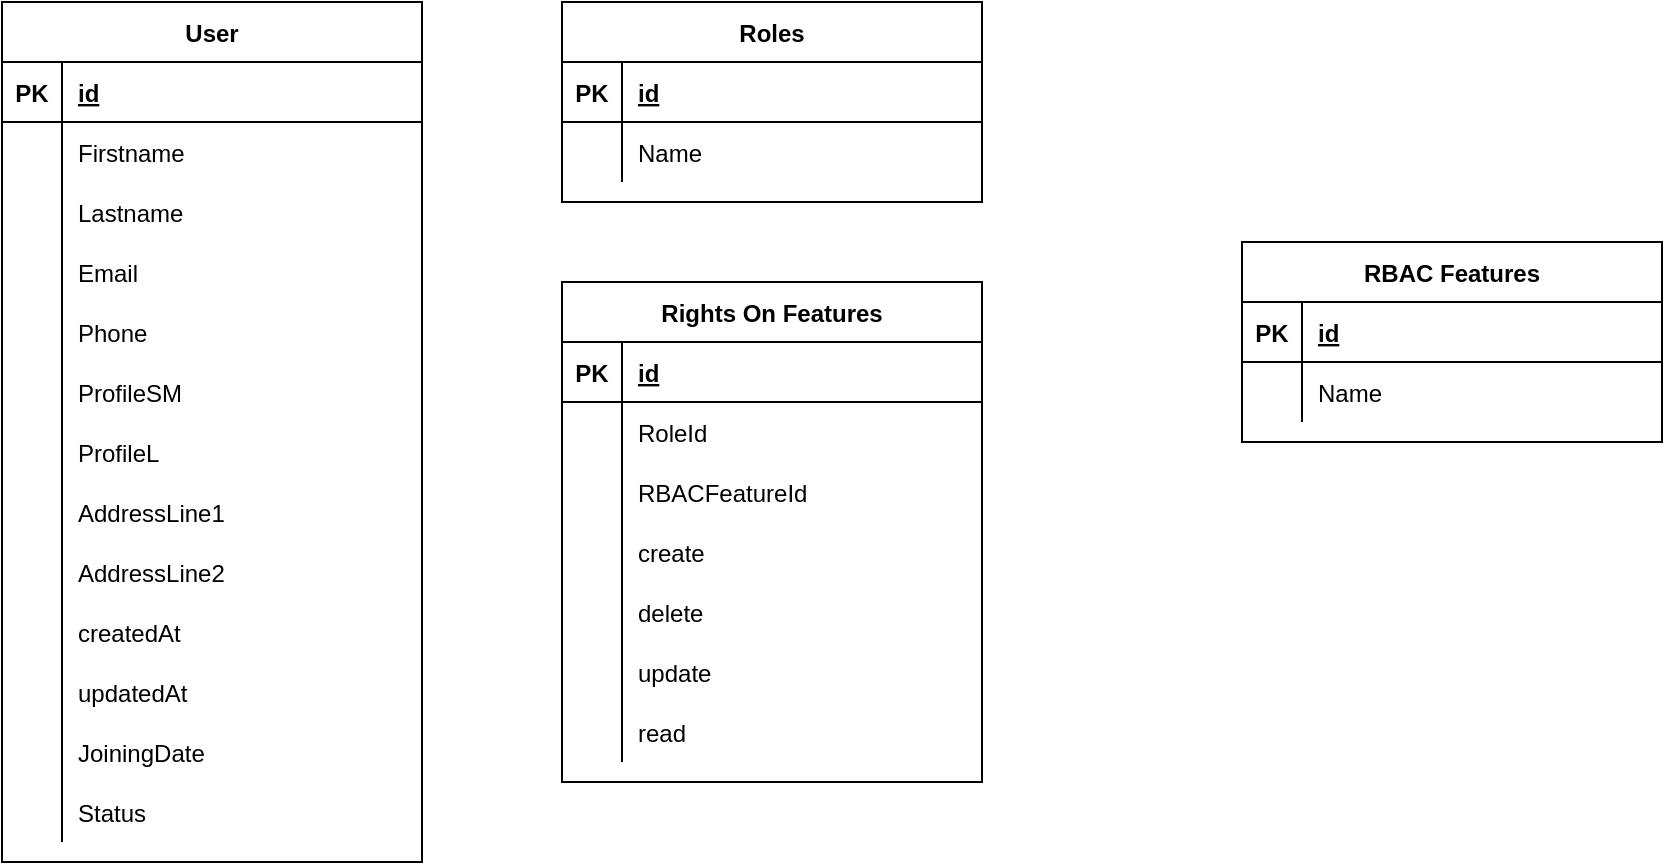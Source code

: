 <mxfile version="13.6.4" type="github">
  <diagram id="mRNJBiH1zSB1VjhKuQjT" name="Page-1">
    <mxGraphModel dx="1422" dy="883" grid="1" gridSize="10" guides="1" tooltips="1" connect="1" arrows="1" fold="1" page="1" pageScale="1" pageWidth="1169" pageHeight="827" math="0" shadow="0">
      <root>
        <mxCell id="0" />
        <mxCell id="1" parent="0" />
        <mxCell id="18IC8A5sWtlLV8zkM78y-1" value="User" style="shape=table;startSize=30;container=1;collapsible=1;childLayout=tableLayout;fixedRows=1;rowLines=0;fontStyle=1;align=center;resizeLast=1;" vertex="1" parent="1">
          <mxGeometry x="50" y="30" width="210" height="430" as="geometry">
            <mxRectangle x="50" y="30" width="60" height="30" as="alternateBounds" />
          </mxGeometry>
        </mxCell>
        <mxCell id="18IC8A5sWtlLV8zkM78y-2" value="" style="shape=partialRectangle;collapsible=0;dropTarget=0;pointerEvents=0;fillColor=none;top=0;left=0;bottom=1;right=0;points=[[0,0.5],[1,0.5]];portConstraint=eastwest;" vertex="1" parent="18IC8A5sWtlLV8zkM78y-1">
          <mxGeometry y="30" width="210" height="30" as="geometry" />
        </mxCell>
        <mxCell id="18IC8A5sWtlLV8zkM78y-3" value="PK" style="shape=partialRectangle;connectable=0;fillColor=none;top=0;left=0;bottom=0;right=0;fontStyle=1;overflow=hidden;" vertex="1" parent="18IC8A5sWtlLV8zkM78y-2">
          <mxGeometry width="30" height="30" as="geometry" />
        </mxCell>
        <mxCell id="18IC8A5sWtlLV8zkM78y-4" value="id" style="shape=partialRectangle;connectable=0;fillColor=none;top=0;left=0;bottom=0;right=0;align=left;spacingLeft=6;fontStyle=5;overflow=hidden;" vertex="1" parent="18IC8A5sWtlLV8zkM78y-2">
          <mxGeometry x="30" width="180" height="30" as="geometry" />
        </mxCell>
        <mxCell id="18IC8A5sWtlLV8zkM78y-5" value="" style="shape=partialRectangle;collapsible=0;dropTarget=0;pointerEvents=0;fillColor=none;top=0;left=0;bottom=0;right=0;points=[[0,0.5],[1,0.5]];portConstraint=eastwest;" vertex="1" parent="18IC8A5sWtlLV8zkM78y-1">
          <mxGeometry y="60" width="210" height="30" as="geometry" />
        </mxCell>
        <mxCell id="18IC8A5sWtlLV8zkM78y-6" value="" style="shape=partialRectangle;connectable=0;fillColor=none;top=0;left=0;bottom=0;right=0;editable=1;overflow=hidden;" vertex="1" parent="18IC8A5sWtlLV8zkM78y-5">
          <mxGeometry width="30" height="30" as="geometry" />
        </mxCell>
        <mxCell id="18IC8A5sWtlLV8zkM78y-7" value="Firstname" style="shape=partialRectangle;connectable=0;fillColor=none;top=0;left=0;bottom=0;right=0;align=left;spacingLeft=6;overflow=hidden;" vertex="1" parent="18IC8A5sWtlLV8zkM78y-5">
          <mxGeometry x="30" width="180" height="30" as="geometry" />
        </mxCell>
        <mxCell id="18IC8A5sWtlLV8zkM78y-8" value="" style="shape=partialRectangle;collapsible=0;dropTarget=0;pointerEvents=0;fillColor=none;top=0;left=0;bottom=0;right=0;points=[[0,0.5],[1,0.5]];portConstraint=eastwest;" vertex="1" parent="18IC8A5sWtlLV8zkM78y-1">
          <mxGeometry y="90" width="210" height="30" as="geometry" />
        </mxCell>
        <mxCell id="18IC8A5sWtlLV8zkM78y-9" value="" style="shape=partialRectangle;connectable=0;fillColor=none;top=0;left=0;bottom=0;right=0;editable=1;overflow=hidden;" vertex="1" parent="18IC8A5sWtlLV8zkM78y-8">
          <mxGeometry width="30" height="30" as="geometry" />
        </mxCell>
        <mxCell id="18IC8A5sWtlLV8zkM78y-10" value="Lastname" style="shape=partialRectangle;connectable=0;fillColor=none;top=0;left=0;bottom=0;right=0;align=left;spacingLeft=6;overflow=hidden;" vertex="1" parent="18IC8A5sWtlLV8zkM78y-8">
          <mxGeometry x="30" width="180" height="30" as="geometry" />
        </mxCell>
        <mxCell id="18IC8A5sWtlLV8zkM78y-11" value="" style="shape=partialRectangle;collapsible=0;dropTarget=0;pointerEvents=0;fillColor=none;top=0;left=0;bottom=0;right=0;points=[[0,0.5],[1,0.5]];portConstraint=eastwest;" vertex="1" parent="18IC8A5sWtlLV8zkM78y-1">
          <mxGeometry y="120" width="210" height="30" as="geometry" />
        </mxCell>
        <mxCell id="18IC8A5sWtlLV8zkM78y-12" value="" style="shape=partialRectangle;connectable=0;fillColor=none;top=0;left=0;bottom=0;right=0;editable=1;overflow=hidden;" vertex="1" parent="18IC8A5sWtlLV8zkM78y-11">
          <mxGeometry width="30" height="30" as="geometry" />
        </mxCell>
        <mxCell id="18IC8A5sWtlLV8zkM78y-13" value="Email" style="shape=partialRectangle;connectable=0;fillColor=none;top=0;left=0;bottom=0;right=0;align=left;spacingLeft=6;overflow=hidden;" vertex="1" parent="18IC8A5sWtlLV8zkM78y-11">
          <mxGeometry x="30" width="180" height="30" as="geometry" />
        </mxCell>
        <mxCell id="18IC8A5sWtlLV8zkM78y-14" style="shape=partialRectangle;collapsible=0;dropTarget=0;pointerEvents=0;fillColor=none;top=0;left=0;bottom=0;right=0;points=[[0,0.5],[1,0.5]];portConstraint=eastwest;" vertex="1" parent="18IC8A5sWtlLV8zkM78y-1">
          <mxGeometry y="150" width="210" height="30" as="geometry" />
        </mxCell>
        <mxCell id="18IC8A5sWtlLV8zkM78y-15" style="shape=partialRectangle;connectable=0;fillColor=none;top=0;left=0;bottom=0;right=0;editable=1;overflow=hidden;" vertex="1" parent="18IC8A5sWtlLV8zkM78y-14">
          <mxGeometry width="30" height="30" as="geometry" />
        </mxCell>
        <mxCell id="18IC8A5sWtlLV8zkM78y-16" value="Phone" style="shape=partialRectangle;connectable=0;fillColor=none;top=0;left=0;bottom=0;right=0;align=left;spacingLeft=6;overflow=hidden;" vertex="1" parent="18IC8A5sWtlLV8zkM78y-14">
          <mxGeometry x="30" width="180" height="30" as="geometry" />
        </mxCell>
        <mxCell id="18IC8A5sWtlLV8zkM78y-17" style="shape=partialRectangle;collapsible=0;dropTarget=0;pointerEvents=0;fillColor=none;top=0;left=0;bottom=0;right=0;points=[[0,0.5],[1,0.5]];portConstraint=eastwest;" vertex="1" parent="18IC8A5sWtlLV8zkM78y-1">
          <mxGeometry y="180" width="210" height="30" as="geometry" />
        </mxCell>
        <mxCell id="18IC8A5sWtlLV8zkM78y-18" style="shape=partialRectangle;connectable=0;fillColor=none;top=0;left=0;bottom=0;right=0;editable=1;overflow=hidden;" vertex="1" parent="18IC8A5sWtlLV8zkM78y-17">
          <mxGeometry width="30" height="30" as="geometry" />
        </mxCell>
        <mxCell id="18IC8A5sWtlLV8zkM78y-19" value="ProfileSM" style="shape=partialRectangle;connectable=0;fillColor=none;top=0;left=0;bottom=0;right=0;align=left;spacingLeft=6;overflow=hidden;" vertex="1" parent="18IC8A5sWtlLV8zkM78y-17">
          <mxGeometry x="30" width="180" height="30" as="geometry" />
        </mxCell>
        <mxCell id="18IC8A5sWtlLV8zkM78y-20" style="shape=partialRectangle;collapsible=0;dropTarget=0;pointerEvents=0;fillColor=none;top=0;left=0;bottom=0;right=0;points=[[0,0.5],[1,0.5]];portConstraint=eastwest;" vertex="1" parent="18IC8A5sWtlLV8zkM78y-1">
          <mxGeometry y="210" width="210" height="30" as="geometry" />
        </mxCell>
        <mxCell id="18IC8A5sWtlLV8zkM78y-21" style="shape=partialRectangle;connectable=0;fillColor=none;top=0;left=0;bottom=0;right=0;editable=1;overflow=hidden;" vertex="1" parent="18IC8A5sWtlLV8zkM78y-20">
          <mxGeometry width="30" height="30" as="geometry" />
        </mxCell>
        <mxCell id="18IC8A5sWtlLV8zkM78y-22" value="ProfileL" style="shape=partialRectangle;connectable=0;fillColor=none;top=0;left=0;bottom=0;right=0;align=left;spacingLeft=6;overflow=hidden;" vertex="1" parent="18IC8A5sWtlLV8zkM78y-20">
          <mxGeometry x="30" width="180" height="30" as="geometry" />
        </mxCell>
        <mxCell id="18IC8A5sWtlLV8zkM78y-23" style="shape=partialRectangle;collapsible=0;dropTarget=0;pointerEvents=0;fillColor=none;top=0;left=0;bottom=0;right=0;points=[[0,0.5],[1,0.5]];portConstraint=eastwest;" vertex="1" parent="18IC8A5sWtlLV8zkM78y-1">
          <mxGeometry y="240" width="210" height="30" as="geometry" />
        </mxCell>
        <mxCell id="18IC8A5sWtlLV8zkM78y-24" style="shape=partialRectangle;connectable=0;fillColor=none;top=0;left=0;bottom=0;right=0;editable=1;overflow=hidden;" vertex="1" parent="18IC8A5sWtlLV8zkM78y-23">
          <mxGeometry width="30" height="30" as="geometry" />
        </mxCell>
        <mxCell id="18IC8A5sWtlLV8zkM78y-25" value="AddressLine1" style="shape=partialRectangle;connectable=0;fillColor=none;top=0;left=0;bottom=0;right=0;align=left;spacingLeft=6;overflow=hidden;" vertex="1" parent="18IC8A5sWtlLV8zkM78y-23">
          <mxGeometry x="30" width="180" height="30" as="geometry" />
        </mxCell>
        <mxCell id="18IC8A5sWtlLV8zkM78y-26" style="shape=partialRectangle;collapsible=0;dropTarget=0;pointerEvents=0;fillColor=none;top=0;left=0;bottom=0;right=0;points=[[0,0.5],[1,0.5]];portConstraint=eastwest;" vertex="1" parent="18IC8A5sWtlLV8zkM78y-1">
          <mxGeometry y="270" width="210" height="30" as="geometry" />
        </mxCell>
        <mxCell id="18IC8A5sWtlLV8zkM78y-27" style="shape=partialRectangle;connectable=0;fillColor=none;top=0;left=0;bottom=0;right=0;editable=1;overflow=hidden;" vertex="1" parent="18IC8A5sWtlLV8zkM78y-26">
          <mxGeometry width="30" height="30" as="geometry" />
        </mxCell>
        <mxCell id="18IC8A5sWtlLV8zkM78y-28" value="AddressLine2" style="shape=partialRectangle;connectable=0;fillColor=none;top=0;left=0;bottom=0;right=0;align=left;spacingLeft=6;overflow=hidden;" vertex="1" parent="18IC8A5sWtlLV8zkM78y-26">
          <mxGeometry x="30" width="180" height="30" as="geometry" />
        </mxCell>
        <mxCell id="18IC8A5sWtlLV8zkM78y-29" style="shape=partialRectangle;collapsible=0;dropTarget=0;pointerEvents=0;fillColor=none;top=0;left=0;bottom=0;right=0;points=[[0,0.5],[1,0.5]];portConstraint=eastwest;" vertex="1" parent="18IC8A5sWtlLV8zkM78y-1">
          <mxGeometry y="300" width="210" height="30" as="geometry" />
        </mxCell>
        <mxCell id="18IC8A5sWtlLV8zkM78y-30" style="shape=partialRectangle;connectable=0;fillColor=none;top=0;left=0;bottom=0;right=0;editable=1;overflow=hidden;" vertex="1" parent="18IC8A5sWtlLV8zkM78y-29">
          <mxGeometry width="30" height="30" as="geometry" />
        </mxCell>
        <mxCell id="18IC8A5sWtlLV8zkM78y-31" value="createdAt" style="shape=partialRectangle;connectable=0;fillColor=none;top=0;left=0;bottom=0;right=0;align=left;spacingLeft=6;overflow=hidden;" vertex="1" parent="18IC8A5sWtlLV8zkM78y-29">
          <mxGeometry x="30" width="180" height="30" as="geometry" />
        </mxCell>
        <mxCell id="18IC8A5sWtlLV8zkM78y-32" style="shape=partialRectangle;collapsible=0;dropTarget=0;pointerEvents=0;fillColor=none;top=0;left=0;bottom=0;right=0;points=[[0,0.5],[1,0.5]];portConstraint=eastwest;" vertex="1" parent="18IC8A5sWtlLV8zkM78y-1">
          <mxGeometry y="330" width="210" height="30" as="geometry" />
        </mxCell>
        <mxCell id="18IC8A5sWtlLV8zkM78y-33" style="shape=partialRectangle;connectable=0;fillColor=none;top=0;left=0;bottom=0;right=0;editable=1;overflow=hidden;" vertex="1" parent="18IC8A5sWtlLV8zkM78y-32">
          <mxGeometry width="30" height="30" as="geometry" />
        </mxCell>
        <mxCell id="18IC8A5sWtlLV8zkM78y-34" value="updatedAt" style="shape=partialRectangle;connectable=0;fillColor=none;top=0;left=0;bottom=0;right=0;align=left;spacingLeft=6;overflow=hidden;" vertex="1" parent="18IC8A5sWtlLV8zkM78y-32">
          <mxGeometry x="30" width="180" height="30" as="geometry" />
        </mxCell>
        <mxCell id="18IC8A5sWtlLV8zkM78y-35" style="shape=partialRectangle;collapsible=0;dropTarget=0;pointerEvents=0;fillColor=none;top=0;left=0;bottom=0;right=0;points=[[0,0.5],[1,0.5]];portConstraint=eastwest;" vertex="1" parent="18IC8A5sWtlLV8zkM78y-1">
          <mxGeometry y="360" width="210" height="30" as="geometry" />
        </mxCell>
        <mxCell id="18IC8A5sWtlLV8zkM78y-36" style="shape=partialRectangle;connectable=0;fillColor=none;top=0;left=0;bottom=0;right=0;editable=1;overflow=hidden;" vertex="1" parent="18IC8A5sWtlLV8zkM78y-35">
          <mxGeometry width="30" height="30" as="geometry" />
        </mxCell>
        <mxCell id="18IC8A5sWtlLV8zkM78y-37" value="JoiningDate" style="shape=partialRectangle;connectable=0;fillColor=none;top=0;left=0;bottom=0;right=0;align=left;spacingLeft=6;overflow=hidden;" vertex="1" parent="18IC8A5sWtlLV8zkM78y-35">
          <mxGeometry x="30" width="180" height="30" as="geometry" />
        </mxCell>
        <mxCell id="18IC8A5sWtlLV8zkM78y-38" style="shape=partialRectangle;collapsible=0;dropTarget=0;pointerEvents=0;fillColor=none;top=0;left=0;bottom=0;right=0;points=[[0,0.5],[1,0.5]];portConstraint=eastwest;" vertex="1" parent="18IC8A5sWtlLV8zkM78y-1">
          <mxGeometry y="390" width="210" height="30" as="geometry" />
        </mxCell>
        <mxCell id="18IC8A5sWtlLV8zkM78y-39" style="shape=partialRectangle;connectable=0;fillColor=none;top=0;left=0;bottom=0;right=0;editable=1;overflow=hidden;" vertex="1" parent="18IC8A5sWtlLV8zkM78y-38">
          <mxGeometry width="30" height="30" as="geometry" />
        </mxCell>
        <mxCell id="18IC8A5sWtlLV8zkM78y-40" value="Status" style="shape=partialRectangle;connectable=0;fillColor=none;top=0;left=0;bottom=0;right=0;align=left;spacingLeft=6;overflow=hidden;" vertex="1" parent="18IC8A5sWtlLV8zkM78y-38">
          <mxGeometry x="30" width="180" height="30" as="geometry" />
        </mxCell>
        <mxCell id="18IC8A5sWtlLV8zkM78y-41" value="Roles" style="shape=table;startSize=30;container=1;collapsible=1;childLayout=tableLayout;fixedRows=1;rowLines=0;fontStyle=1;align=center;resizeLast=1;" vertex="1" parent="1">
          <mxGeometry x="330" y="30" width="210" height="100" as="geometry">
            <mxRectangle x="50" y="30" width="60" height="30" as="alternateBounds" />
          </mxGeometry>
        </mxCell>
        <mxCell id="18IC8A5sWtlLV8zkM78y-42" value="" style="shape=partialRectangle;collapsible=0;dropTarget=0;pointerEvents=0;fillColor=none;top=0;left=0;bottom=1;right=0;points=[[0,0.5],[1,0.5]];portConstraint=eastwest;" vertex="1" parent="18IC8A5sWtlLV8zkM78y-41">
          <mxGeometry y="30" width="210" height="30" as="geometry" />
        </mxCell>
        <mxCell id="18IC8A5sWtlLV8zkM78y-43" value="PK" style="shape=partialRectangle;connectable=0;fillColor=none;top=0;left=0;bottom=0;right=0;fontStyle=1;overflow=hidden;" vertex="1" parent="18IC8A5sWtlLV8zkM78y-42">
          <mxGeometry width="30" height="30" as="geometry" />
        </mxCell>
        <mxCell id="18IC8A5sWtlLV8zkM78y-44" value="id" style="shape=partialRectangle;connectable=0;fillColor=none;top=0;left=0;bottom=0;right=0;align=left;spacingLeft=6;fontStyle=5;overflow=hidden;" vertex="1" parent="18IC8A5sWtlLV8zkM78y-42">
          <mxGeometry x="30" width="180" height="30" as="geometry" />
        </mxCell>
        <mxCell id="18IC8A5sWtlLV8zkM78y-45" value="" style="shape=partialRectangle;collapsible=0;dropTarget=0;pointerEvents=0;fillColor=none;top=0;left=0;bottom=0;right=0;points=[[0,0.5],[1,0.5]];portConstraint=eastwest;" vertex="1" parent="18IC8A5sWtlLV8zkM78y-41">
          <mxGeometry y="60" width="210" height="30" as="geometry" />
        </mxCell>
        <mxCell id="18IC8A5sWtlLV8zkM78y-46" value="" style="shape=partialRectangle;connectable=0;fillColor=none;top=0;left=0;bottom=0;right=0;editable=1;overflow=hidden;" vertex="1" parent="18IC8A5sWtlLV8zkM78y-45">
          <mxGeometry width="30" height="30" as="geometry" />
        </mxCell>
        <mxCell id="18IC8A5sWtlLV8zkM78y-47" value="Name" style="shape=partialRectangle;connectable=0;fillColor=none;top=0;left=0;bottom=0;right=0;align=left;spacingLeft=6;overflow=hidden;" vertex="1" parent="18IC8A5sWtlLV8zkM78y-45">
          <mxGeometry x="30" width="180" height="30" as="geometry" />
        </mxCell>
        <mxCell id="18IC8A5sWtlLV8zkM78y-81" value="Rights On Features" style="shape=table;startSize=30;container=1;collapsible=1;childLayout=tableLayout;fixedRows=1;rowLines=0;fontStyle=1;align=center;resizeLast=1;" vertex="1" parent="1">
          <mxGeometry x="330" y="170" width="210" height="250" as="geometry">
            <mxRectangle x="50" y="30" width="60" height="30" as="alternateBounds" />
          </mxGeometry>
        </mxCell>
        <mxCell id="18IC8A5sWtlLV8zkM78y-82" value="" style="shape=partialRectangle;collapsible=0;dropTarget=0;pointerEvents=0;fillColor=none;top=0;left=0;bottom=1;right=0;points=[[0,0.5],[1,0.5]];portConstraint=eastwest;" vertex="1" parent="18IC8A5sWtlLV8zkM78y-81">
          <mxGeometry y="30" width="210" height="30" as="geometry" />
        </mxCell>
        <mxCell id="18IC8A5sWtlLV8zkM78y-83" value="PK" style="shape=partialRectangle;connectable=0;fillColor=none;top=0;left=0;bottom=0;right=0;fontStyle=1;overflow=hidden;" vertex="1" parent="18IC8A5sWtlLV8zkM78y-82">
          <mxGeometry width="30" height="30" as="geometry" />
        </mxCell>
        <mxCell id="18IC8A5sWtlLV8zkM78y-84" value="id" style="shape=partialRectangle;connectable=0;fillColor=none;top=0;left=0;bottom=0;right=0;align=left;spacingLeft=6;fontStyle=5;overflow=hidden;" vertex="1" parent="18IC8A5sWtlLV8zkM78y-82">
          <mxGeometry x="30" width="180" height="30" as="geometry" />
        </mxCell>
        <mxCell id="18IC8A5sWtlLV8zkM78y-85" value="" style="shape=partialRectangle;collapsible=0;dropTarget=0;pointerEvents=0;fillColor=none;top=0;left=0;bottom=0;right=0;points=[[0,0.5],[1,0.5]];portConstraint=eastwest;" vertex="1" parent="18IC8A5sWtlLV8zkM78y-81">
          <mxGeometry y="60" width="210" height="30" as="geometry" />
        </mxCell>
        <mxCell id="18IC8A5sWtlLV8zkM78y-86" value="" style="shape=partialRectangle;connectable=0;fillColor=none;top=0;left=0;bottom=0;right=0;editable=1;overflow=hidden;" vertex="1" parent="18IC8A5sWtlLV8zkM78y-85">
          <mxGeometry width="30" height="30" as="geometry" />
        </mxCell>
        <mxCell id="18IC8A5sWtlLV8zkM78y-87" value="RoleId" style="shape=partialRectangle;connectable=0;fillColor=none;top=0;left=0;bottom=0;right=0;align=left;spacingLeft=6;overflow=hidden;" vertex="1" parent="18IC8A5sWtlLV8zkM78y-85">
          <mxGeometry x="30" width="180" height="30" as="geometry" />
        </mxCell>
        <mxCell id="18IC8A5sWtlLV8zkM78y-95" style="shape=partialRectangle;collapsible=0;dropTarget=0;pointerEvents=0;fillColor=none;top=0;left=0;bottom=0;right=0;points=[[0,0.5],[1,0.5]];portConstraint=eastwest;" vertex="1" parent="18IC8A5sWtlLV8zkM78y-81">
          <mxGeometry y="90" width="210" height="30" as="geometry" />
        </mxCell>
        <mxCell id="18IC8A5sWtlLV8zkM78y-96" style="shape=partialRectangle;connectable=0;fillColor=none;top=0;left=0;bottom=0;right=0;editable=1;overflow=hidden;" vertex="1" parent="18IC8A5sWtlLV8zkM78y-95">
          <mxGeometry width="30" height="30" as="geometry" />
        </mxCell>
        <mxCell id="18IC8A5sWtlLV8zkM78y-97" value="RBACFeatureId" style="shape=partialRectangle;connectable=0;fillColor=none;top=0;left=0;bottom=0;right=0;align=left;spacingLeft=6;overflow=hidden;" vertex="1" parent="18IC8A5sWtlLV8zkM78y-95">
          <mxGeometry x="30" width="180" height="30" as="geometry" />
        </mxCell>
        <mxCell id="18IC8A5sWtlLV8zkM78y-98" style="shape=partialRectangle;collapsible=0;dropTarget=0;pointerEvents=0;fillColor=none;top=0;left=0;bottom=0;right=0;points=[[0,0.5],[1,0.5]];portConstraint=eastwest;" vertex="1" parent="18IC8A5sWtlLV8zkM78y-81">
          <mxGeometry y="120" width="210" height="30" as="geometry" />
        </mxCell>
        <mxCell id="18IC8A5sWtlLV8zkM78y-99" style="shape=partialRectangle;connectable=0;fillColor=none;top=0;left=0;bottom=0;right=0;editable=1;overflow=hidden;" vertex="1" parent="18IC8A5sWtlLV8zkM78y-98">
          <mxGeometry width="30" height="30" as="geometry" />
        </mxCell>
        <mxCell id="18IC8A5sWtlLV8zkM78y-100" value="create" style="shape=partialRectangle;connectable=0;fillColor=none;top=0;left=0;bottom=0;right=0;align=left;spacingLeft=6;overflow=hidden;" vertex="1" parent="18IC8A5sWtlLV8zkM78y-98">
          <mxGeometry x="30" width="180" height="30" as="geometry" />
        </mxCell>
        <mxCell id="18IC8A5sWtlLV8zkM78y-101" style="shape=partialRectangle;collapsible=0;dropTarget=0;pointerEvents=0;fillColor=none;top=0;left=0;bottom=0;right=0;points=[[0,0.5],[1,0.5]];portConstraint=eastwest;" vertex="1" parent="18IC8A5sWtlLV8zkM78y-81">
          <mxGeometry y="150" width="210" height="30" as="geometry" />
        </mxCell>
        <mxCell id="18IC8A5sWtlLV8zkM78y-102" style="shape=partialRectangle;connectable=0;fillColor=none;top=0;left=0;bottom=0;right=0;editable=1;overflow=hidden;" vertex="1" parent="18IC8A5sWtlLV8zkM78y-101">
          <mxGeometry width="30" height="30" as="geometry" />
        </mxCell>
        <mxCell id="18IC8A5sWtlLV8zkM78y-103" value="delete" style="shape=partialRectangle;connectable=0;fillColor=none;top=0;left=0;bottom=0;right=0;align=left;spacingLeft=6;overflow=hidden;" vertex="1" parent="18IC8A5sWtlLV8zkM78y-101">
          <mxGeometry x="30" width="180" height="30" as="geometry" />
        </mxCell>
        <mxCell id="18IC8A5sWtlLV8zkM78y-104" style="shape=partialRectangle;collapsible=0;dropTarget=0;pointerEvents=0;fillColor=none;top=0;left=0;bottom=0;right=0;points=[[0,0.5],[1,0.5]];portConstraint=eastwest;" vertex="1" parent="18IC8A5sWtlLV8zkM78y-81">
          <mxGeometry y="180" width="210" height="30" as="geometry" />
        </mxCell>
        <mxCell id="18IC8A5sWtlLV8zkM78y-105" style="shape=partialRectangle;connectable=0;fillColor=none;top=0;left=0;bottom=0;right=0;editable=1;overflow=hidden;" vertex="1" parent="18IC8A5sWtlLV8zkM78y-104">
          <mxGeometry width="30" height="30" as="geometry" />
        </mxCell>
        <mxCell id="18IC8A5sWtlLV8zkM78y-106" value="update" style="shape=partialRectangle;connectable=0;fillColor=none;top=0;left=0;bottom=0;right=0;align=left;spacingLeft=6;overflow=hidden;" vertex="1" parent="18IC8A5sWtlLV8zkM78y-104">
          <mxGeometry x="30" width="180" height="30" as="geometry" />
        </mxCell>
        <mxCell id="18IC8A5sWtlLV8zkM78y-107" style="shape=partialRectangle;collapsible=0;dropTarget=0;pointerEvents=0;fillColor=none;top=0;left=0;bottom=0;right=0;points=[[0,0.5],[1,0.5]];portConstraint=eastwest;" vertex="1" parent="18IC8A5sWtlLV8zkM78y-81">
          <mxGeometry y="210" width="210" height="30" as="geometry" />
        </mxCell>
        <mxCell id="18IC8A5sWtlLV8zkM78y-108" style="shape=partialRectangle;connectable=0;fillColor=none;top=0;left=0;bottom=0;right=0;editable=1;overflow=hidden;" vertex="1" parent="18IC8A5sWtlLV8zkM78y-107">
          <mxGeometry width="30" height="30" as="geometry" />
        </mxCell>
        <mxCell id="18IC8A5sWtlLV8zkM78y-109" value="read" style="shape=partialRectangle;connectable=0;fillColor=none;top=0;left=0;bottom=0;right=0;align=left;spacingLeft=6;overflow=hidden;" vertex="1" parent="18IC8A5sWtlLV8zkM78y-107">
          <mxGeometry x="30" width="180" height="30" as="geometry" />
        </mxCell>
        <mxCell id="18IC8A5sWtlLV8zkM78y-88" value="RBAC Features" style="shape=table;startSize=30;container=1;collapsible=1;childLayout=tableLayout;fixedRows=1;rowLines=0;fontStyle=1;align=center;resizeLast=1;" vertex="1" parent="1">
          <mxGeometry x="670" y="150" width="210" height="100" as="geometry">
            <mxRectangle x="50" y="30" width="60" height="30" as="alternateBounds" />
          </mxGeometry>
        </mxCell>
        <mxCell id="18IC8A5sWtlLV8zkM78y-89" value="" style="shape=partialRectangle;collapsible=0;dropTarget=0;pointerEvents=0;fillColor=none;top=0;left=0;bottom=1;right=0;points=[[0,0.5],[1,0.5]];portConstraint=eastwest;" vertex="1" parent="18IC8A5sWtlLV8zkM78y-88">
          <mxGeometry y="30" width="210" height="30" as="geometry" />
        </mxCell>
        <mxCell id="18IC8A5sWtlLV8zkM78y-90" value="PK" style="shape=partialRectangle;connectable=0;fillColor=none;top=0;left=0;bottom=0;right=0;fontStyle=1;overflow=hidden;" vertex="1" parent="18IC8A5sWtlLV8zkM78y-89">
          <mxGeometry width="30" height="30" as="geometry" />
        </mxCell>
        <mxCell id="18IC8A5sWtlLV8zkM78y-91" value="id" style="shape=partialRectangle;connectable=0;fillColor=none;top=0;left=0;bottom=0;right=0;align=left;spacingLeft=6;fontStyle=5;overflow=hidden;" vertex="1" parent="18IC8A5sWtlLV8zkM78y-89">
          <mxGeometry x="30" width="180" height="30" as="geometry" />
        </mxCell>
        <mxCell id="18IC8A5sWtlLV8zkM78y-92" value="" style="shape=partialRectangle;collapsible=0;dropTarget=0;pointerEvents=0;fillColor=none;top=0;left=0;bottom=0;right=0;points=[[0,0.5],[1,0.5]];portConstraint=eastwest;" vertex="1" parent="18IC8A5sWtlLV8zkM78y-88">
          <mxGeometry y="60" width="210" height="30" as="geometry" />
        </mxCell>
        <mxCell id="18IC8A5sWtlLV8zkM78y-93" value="" style="shape=partialRectangle;connectable=0;fillColor=none;top=0;left=0;bottom=0;right=0;editable=1;overflow=hidden;" vertex="1" parent="18IC8A5sWtlLV8zkM78y-92">
          <mxGeometry width="30" height="30" as="geometry" />
        </mxCell>
        <mxCell id="18IC8A5sWtlLV8zkM78y-94" value="Name" style="shape=partialRectangle;connectable=0;fillColor=none;top=0;left=0;bottom=0;right=0;align=left;spacingLeft=6;overflow=hidden;" vertex="1" parent="18IC8A5sWtlLV8zkM78y-92">
          <mxGeometry x="30" width="180" height="30" as="geometry" />
        </mxCell>
      </root>
    </mxGraphModel>
  </diagram>
</mxfile>
